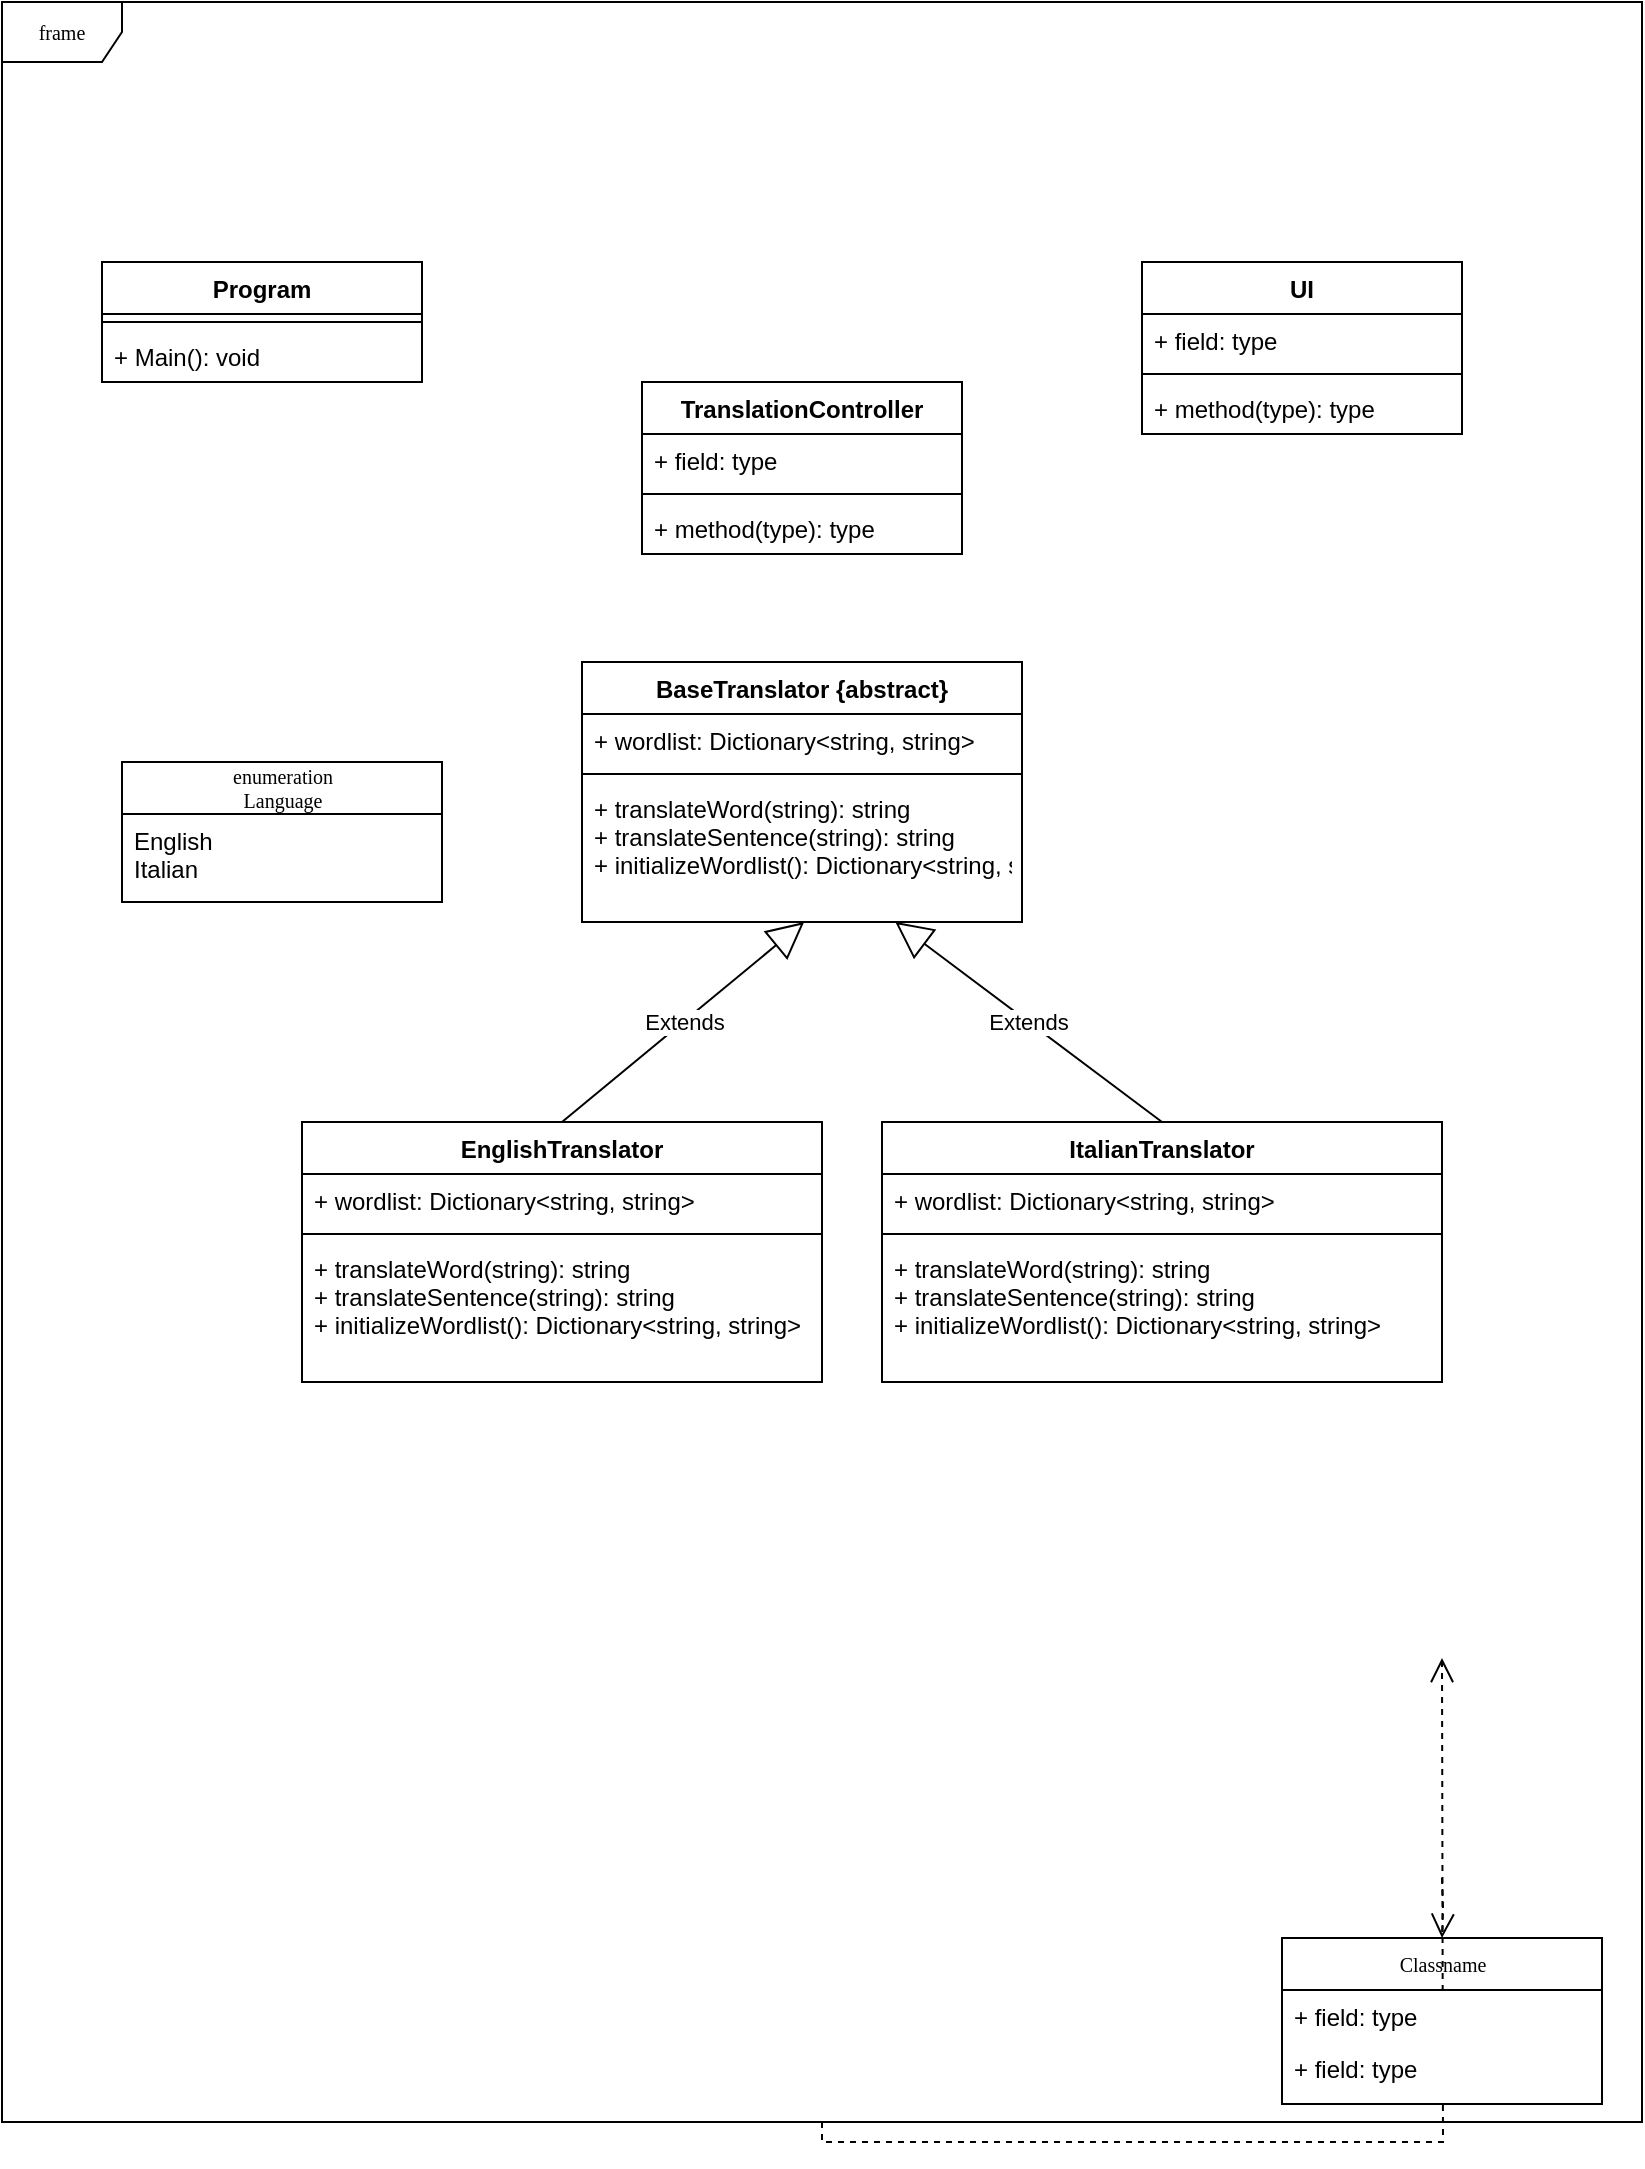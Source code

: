 <mxfile version="20.5.3" type="github">
  <diagram name="Page-1" id="c4acf3e9-155e-7222-9cf6-157b1a14988f">
    <mxGraphModel dx="1422" dy="881" grid="1" gridSize="10" guides="1" tooltips="1" connect="1" arrows="1" fold="1" page="1" pageScale="1" pageWidth="850" pageHeight="1100" background="none" math="0" shadow="0">
      <root>
        <mxCell id="0" />
        <mxCell id="1" parent="0" />
        <mxCell id="17acba5748e5396b-1" value="frame" style="shape=umlFrame;whiteSpace=wrap;html=1;rounded=0;shadow=0;comic=0;labelBackgroundColor=none;strokeWidth=1;fontFamily=Verdana;fontSize=10;align=center;" parent="1" vertex="1">
          <mxGeometry x="10" y="10" width="820" height="1060" as="geometry" />
        </mxCell>
        <mxCell id="5d2195bd80daf111-40" style="edgeStyle=orthogonalEdgeStyle;rounded=0;html=1;dashed=1;labelBackgroundColor=none;startFill=0;endArrow=open;endFill=0;endSize=10;fontFamily=Verdana;fontSize=10;" parent="1" source="17acba5748e5396b-1" edge="1">
          <mxGeometry relative="1" as="geometry">
            <Array as="points" />
            <mxPoint x="300" y="813" as="sourcePoint" />
            <mxPoint x="730" y="838" as="targetPoint" />
          </mxGeometry>
        </mxCell>
        <mxCell id="17acba5748e5396b-30" value="enumeration&lt;br&gt;Language" style="swimlane;html=1;fontStyle=0;childLayout=stackLayout;horizontal=1;startSize=26;fillColor=none;horizontalStack=0;resizeParent=1;resizeLast=0;collapsible=1;marginBottom=0;swimlaneFillColor=#ffffff;rounded=0;shadow=0;comic=0;labelBackgroundColor=none;strokeWidth=1;fontFamily=Verdana;fontSize=10;align=center;" parent="1" vertex="1">
          <mxGeometry x="70" y="390" width="160" height="70" as="geometry" />
        </mxCell>
        <mxCell id="17acba5748e5396b-31" value="English&lt;br&gt;Italian" style="text;html=1;strokeColor=none;fillColor=none;align=left;verticalAlign=top;spacingLeft=4;spacingRight=4;whiteSpace=wrap;overflow=hidden;rotatable=0;points=[[0,0.5],[1,0.5]];portConstraint=eastwest;" parent="17acba5748e5396b-30" vertex="1">
          <mxGeometry y="26" width="160" height="44" as="geometry" />
        </mxCell>
        <mxCell id="17acba5748e5396b-44" value="Classname" style="swimlane;html=1;fontStyle=0;childLayout=stackLayout;horizontal=1;startSize=26;fillColor=none;horizontalStack=0;resizeParent=1;resizeLast=0;collapsible=1;marginBottom=0;swimlaneFillColor=#ffffff;rounded=0;shadow=0;comic=0;labelBackgroundColor=none;strokeWidth=1;fontFamily=Verdana;fontSize=10;align=center;" parent="1" vertex="1">
          <mxGeometry x="650" y="978" width="160" height="83" as="geometry" />
        </mxCell>
        <mxCell id="17acba5748e5396b-45" value="+ field: type" style="text;html=1;strokeColor=none;fillColor=none;align=left;verticalAlign=top;spacingLeft=4;spacingRight=4;whiteSpace=wrap;overflow=hidden;rotatable=0;points=[[0,0.5],[1,0.5]];portConstraint=eastwest;" parent="17acba5748e5396b-44" vertex="1">
          <mxGeometry y="26" width="160" height="26" as="geometry" />
        </mxCell>
        <mxCell id="17acba5748e5396b-47" value="+ field: type" style="text;html=1;strokeColor=none;fillColor=none;align=left;verticalAlign=top;spacingLeft=4;spacingRight=4;whiteSpace=wrap;overflow=hidden;rotatable=0;points=[[0,0.5],[1,0.5]];portConstraint=eastwest;" parent="17acba5748e5396b-44" vertex="1">
          <mxGeometry y="52" width="160" height="26" as="geometry" />
        </mxCell>
        <mxCell id="5d2195bd80daf111-39" style="edgeStyle=orthogonalEdgeStyle;rounded=0;html=1;dashed=1;labelBackgroundColor=none;startFill=0;endArrow=open;endFill=0;endSize=10;fontFamily=Verdana;fontSize=10;" parent="1" target="17acba5748e5396b-44" edge="1">
          <mxGeometry relative="1" as="geometry">
            <mxPoint x="730" y="948" as="sourcePoint" />
          </mxGeometry>
        </mxCell>
        <mxCell id="Eg1afVLdWtYJNcw-jHTp-1" value="BaseTranslator {abstract}" style="swimlane;fontStyle=1;align=center;verticalAlign=top;childLayout=stackLayout;horizontal=1;startSize=26;horizontalStack=0;resizeParent=1;resizeParentMax=0;resizeLast=0;collapsible=1;marginBottom=0;" parent="1" vertex="1">
          <mxGeometry x="300" y="340" width="220" height="130" as="geometry" />
        </mxCell>
        <mxCell id="Eg1afVLdWtYJNcw-jHTp-2" value="+ wordlist: Dictionary&lt;string, string&gt;" style="text;strokeColor=none;fillColor=none;align=left;verticalAlign=top;spacingLeft=4;spacingRight=4;overflow=hidden;rotatable=0;points=[[0,0.5],[1,0.5]];portConstraint=eastwest;" parent="Eg1afVLdWtYJNcw-jHTp-1" vertex="1">
          <mxGeometry y="26" width="220" height="26" as="geometry" />
        </mxCell>
        <mxCell id="Eg1afVLdWtYJNcw-jHTp-3" value="" style="line;strokeWidth=1;fillColor=none;align=left;verticalAlign=middle;spacingTop=-1;spacingLeft=3;spacingRight=3;rotatable=0;labelPosition=right;points=[];portConstraint=eastwest;strokeColor=inherit;" parent="Eg1afVLdWtYJNcw-jHTp-1" vertex="1">
          <mxGeometry y="52" width="220" height="8" as="geometry" />
        </mxCell>
        <mxCell id="Eg1afVLdWtYJNcw-jHTp-4" value="+ translateWord(string): string&#xa;+ translateSentence(string): string&#xa;+ initializeWordlist(): Dictionary&lt;string, string&gt;" style="text;strokeColor=none;fillColor=none;align=left;verticalAlign=top;spacingLeft=4;spacingRight=4;overflow=hidden;rotatable=0;points=[[0,0.5],[1,0.5]];portConstraint=eastwest;" parent="Eg1afVLdWtYJNcw-jHTp-1" vertex="1">
          <mxGeometry y="60" width="220" height="70" as="geometry" />
        </mxCell>
        <mxCell id="Eg1afVLdWtYJNcw-jHTp-5" value="EnglishTranslator" style="swimlane;fontStyle=1;align=center;verticalAlign=top;childLayout=stackLayout;horizontal=1;startSize=26;horizontalStack=0;resizeParent=1;resizeParentMax=0;resizeLast=0;collapsible=1;marginBottom=0;" parent="1" vertex="1">
          <mxGeometry x="160" y="570" width="260" height="130" as="geometry" />
        </mxCell>
        <mxCell id="Eg1afVLdWtYJNcw-jHTp-6" value="+ wordlist: Dictionary&lt;string, string&gt;" style="text;strokeColor=none;fillColor=none;align=left;verticalAlign=top;spacingLeft=4;spacingRight=4;overflow=hidden;rotatable=0;points=[[0,0.5],[1,0.5]];portConstraint=eastwest;" parent="Eg1afVLdWtYJNcw-jHTp-5" vertex="1">
          <mxGeometry y="26" width="260" height="26" as="geometry" />
        </mxCell>
        <mxCell id="Eg1afVLdWtYJNcw-jHTp-7" value="" style="line;strokeWidth=1;fillColor=none;align=left;verticalAlign=middle;spacingTop=-1;spacingLeft=3;spacingRight=3;rotatable=0;labelPosition=right;points=[];portConstraint=eastwest;strokeColor=inherit;" parent="Eg1afVLdWtYJNcw-jHTp-5" vertex="1">
          <mxGeometry y="52" width="260" height="8" as="geometry" />
        </mxCell>
        <mxCell id="Eg1afVLdWtYJNcw-jHTp-8" value="+ translateWord(string): string&#xa;+ translateSentence(string): string&#xa;+ initializeWordlist(): Dictionary&lt;string, string&gt;" style="text;strokeColor=none;fillColor=none;align=left;verticalAlign=top;spacingLeft=4;spacingRight=4;overflow=hidden;rotatable=0;points=[[0,0.5],[1,0.5]];portConstraint=eastwest;" parent="Eg1afVLdWtYJNcw-jHTp-5" vertex="1">
          <mxGeometry y="60" width="260" height="70" as="geometry" />
        </mxCell>
        <mxCell id="Eg1afVLdWtYJNcw-jHTp-9" value="ItalianTranslator" style="swimlane;fontStyle=1;align=center;verticalAlign=top;childLayout=stackLayout;horizontal=1;startSize=26;horizontalStack=0;resizeParent=1;resizeParentMax=0;resizeLast=0;collapsible=1;marginBottom=0;" parent="1" vertex="1">
          <mxGeometry x="450" y="570" width="280" height="130" as="geometry" />
        </mxCell>
        <mxCell id="Eg1afVLdWtYJNcw-jHTp-10" value="+ wordlist: Dictionary&lt;string, string&gt;" style="text;strokeColor=none;fillColor=none;align=left;verticalAlign=top;spacingLeft=4;spacingRight=4;overflow=hidden;rotatable=0;points=[[0,0.5],[1,0.5]];portConstraint=eastwest;" parent="Eg1afVLdWtYJNcw-jHTp-9" vertex="1">
          <mxGeometry y="26" width="280" height="26" as="geometry" />
        </mxCell>
        <mxCell id="Eg1afVLdWtYJNcw-jHTp-11" value="" style="line;strokeWidth=1;fillColor=none;align=left;verticalAlign=middle;spacingTop=-1;spacingLeft=3;spacingRight=3;rotatable=0;labelPosition=right;points=[];portConstraint=eastwest;strokeColor=inherit;" parent="Eg1afVLdWtYJNcw-jHTp-9" vertex="1">
          <mxGeometry y="52" width="280" height="8" as="geometry" />
        </mxCell>
        <mxCell id="Eg1afVLdWtYJNcw-jHTp-12" value="+ translateWord(string): string&#xa;+ translateSentence(string): string&#xa;+ initializeWordlist(): Dictionary&lt;string, string&gt;" style="text;strokeColor=none;fillColor=none;align=left;verticalAlign=top;spacingLeft=4;spacingRight=4;overflow=hidden;rotatable=0;points=[[0,0.5],[1,0.5]];portConstraint=eastwest;" parent="Eg1afVLdWtYJNcw-jHTp-9" vertex="1">
          <mxGeometry y="60" width="280" height="70" as="geometry" />
        </mxCell>
        <mxCell id="Eg1afVLdWtYJNcw-jHTp-13" value="Extends" style="endArrow=block;endSize=16;endFill=0;html=1;rounded=0;entryX=0.505;entryY=1;entryDx=0;entryDy=0;entryPerimeter=0;exitX=0.5;exitY=0;exitDx=0;exitDy=0;" parent="1" source="Eg1afVLdWtYJNcw-jHTp-5" target="Eg1afVLdWtYJNcw-jHTp-4" edge="1">
          <mxGeometry width="160" relative="1" as="geometry">
            <mxPoint x="340" y="460" as="sourcePoint" />
            <mxPoint x="500" y="460" as="targetPoint" />
          </mxGeometry>
        </mxCell>
        <mxCell id="Eg1afVLdWtYJNcw-jHTp-16" value="Extends" style="endArrow=block;endSize=16;endFill=0;html=1;rounded=0;exitX=0.5;exitY=0;exitDx=0;exitDy=0;" parent="1" source="Eg1afVLdWtYJNcw-jHTp-9" target="Eg1afVLdWtYJNcw-jHTp-4" edge="1">
          <mxGeometry width="160" relative="1" as="geometry">
            <mxPoint x="350" y="370" as="sourcePoint" />
            <mxPoint x="450" y="370" as="targetPoint" />
          </mxGeometry>
        </mxCell>
        <mxCell id="Eg1afVLdWtYJNcw-jHTp-18" value="Program" style="swimlane;fontStyle=1;align=center;verticalAlign=top;childLayout=stackLayout;horizontal=1;startSize=26;horizontalStack=0;resizeParent=1;resizeParentMax=0;resizeLast=0;collapsible=1;marginBottom=0;" parent="1" vertex="1">
          <mxGeometry x="60" y="140" width="160" height="60" as="geometry" />
        </mxCell>
        <mxCell id="Eg1afVLdWtYJNcw-jHTp-20" value="" style="line;strokeWidth=1;fillColor=none;align=left;verticalAlign=middle;spacingTop=-1;spacingLeft=3;spacingRight=3;rotatable=0;labelPosition=right;points=[];portConstraint=eastwest;strokeColor=inherit;" parent="Eg1afVLdWtYJNcw-jHTp-18" vertex="1">
          <mxGeometry y="26" width="160" height="8" as="geometry" />
        </mxCell>
        <mxCell id="Eg1afVLdWtYJNcw-jHTp-21" value="+ Main(): void" style="text;strokeColor=none;fillColor=none;align=left;verticalAlign=top;spacingLeft=4;spacingRight=4;overflow=hidden;rotatable=0;points=[[0,0.5],[1,0.5]];portConstraint=eastwest;" parent="Eg1afVLdWtYJNcw-jHTp-18" vertex="1">
          <mxGeometry y="34" width="160" height="26" as="geometry" />
        </mxCell>
        <mxCell id="Eg1afVLdWtYJNcw-jHTp-22" value="UI" style="swimlane;fontStyle=1;align=center;verticalAlign=top;childLayout=stackLayout;horizontal=1;startSize=26;horizontalStack=0;resizeParent=1;resizeParentMax=0;resizeLast=0;collapsible=1;marginBottom=0;" parent="1" vertex="1">
          <mxGeometry x="580" y="140" width="160" height="86" as="geometry" />
        </mxCell>
        <mxCell id="Eg1afVLdWtYJNcw-jHTp-23" value="+ field: type" style="text;strokeColor=none;fillColor=none;align=left;verticalAlign=top;spacingLeft=4;spacingRight=4;overflow=hidden;rotatable=0;points=[[0,0.5],[1,0.5]];portConstraint=eastwest;" parent="Eg1afVLdWtYJNcw-jHTp-22" vertex="1">
          <mxGeometry y="26" width="160" height="26" as="geometry" />
        </mxCell>
        <mxCell id="Eg1afVLdWtYJNcw-jHTp-24" value="" style="line;strokeWidth=1;fillColor=none;align=left;verticalAlign=middle;spacingTop=-1;spacingLeft=3;spacingRight=3;rotatable=0;labelPosition=right;points=[];portConstraint=eastwest;strokeColor=inherit;" parent="Eg1afVLdWtYJNcw-jHTp-22" vertex="1">
          <mxGeometry y="52" width="160" height="8" as="geometry" />
        </mxCell>
        <mxCell id="Eg1afVLdWtYJNcw-jHTp-25" value="+ method(type): type" style="text;strokeColor=none;fillColor=none;align=left;verticalAlign=top;spacingLeft=4;spacingRight=4;overflow=hidden;rotatable=0;points=[[0,0.5],[1,0.5]];portConstraint=eastwest;" parent="Eg1afVLdWtYJNcw-jHTp-22" vertex="1">
          <mxGeometry y="60" width="160" height="26" as="geometry" />
        </mxCell>
        <mxCell id="TmuI7174oY3y5k4Gk9PQ-1" value="TranslationController&#xa;" style="swimlane;fontStyle=1;align=center;verticalAlign=top;childLayout=stackLayout;horizontal=1;startSize=26;horizontalStack=0;resizeParent=1;resizeParentMax=0;resizeLast=0;collapsible=1;marginBottom=0;" vertex="1" parent="1">
          <mxGeometry x="330" y="200" width="160" height="86" as="geometry" />
        </mxCell>
        <mxCell id="TmuI7174oY3y5k4Gk9PQ-2" value="+ field: type" style="text;strokeColor=none;fillColor=none;align=left;verticalAlign=top;spacingLeft=4;spacingRight=4;overflow=hidden;rotatable=0;points=[[0,0.5],[1,0.5]];portConstraint=eastwest;" vertex="1" parent="TmuI7174oY3y5k4Gk9PQ-1">
          <mxGeometry y="26" width="160" height="26" as="geometry" />
        </mxCell>
        <mxCell id="TmuI7174oY3y5k4Gk9PQ-3" value="" style="line;strokeWidth=1;fillColor=none;align=left;verticalAlign=middle;spacingTop=-1;spacingLeft=3;spacingRight=3;rotatable=0;labelPosition=right;points=[];portConstraint=eastwest;strokeColor=inherit;" vertex="1" parent="TmuI7174oY3y5k4Gk9PQ-1">
          <mxGeometry y="52" width="160" height="8" as="geometry" />
        </mxCell>
        <mxCell id="TmuI7174oY3y5k4Gk9PQ-4" value="+ method(type): type" style="text;strokeColor=none;fillColor=none;align=left;verticalAlign=top;spacingLeft=4;spacingRight=4;overflow=hidden;rotatable=0;points=[[0,0.5],[1,0.5]];portConstraint=eastwest;" vertex="1" parent="TmuI7174oY3y5k4Gk9PQ-1">
          <mxGeometry y="60" width="160" height="26" as="geometry" />
        </mxCell>
      </root>
    </mxGraphModel>
  </diagram>
</mxfile>
